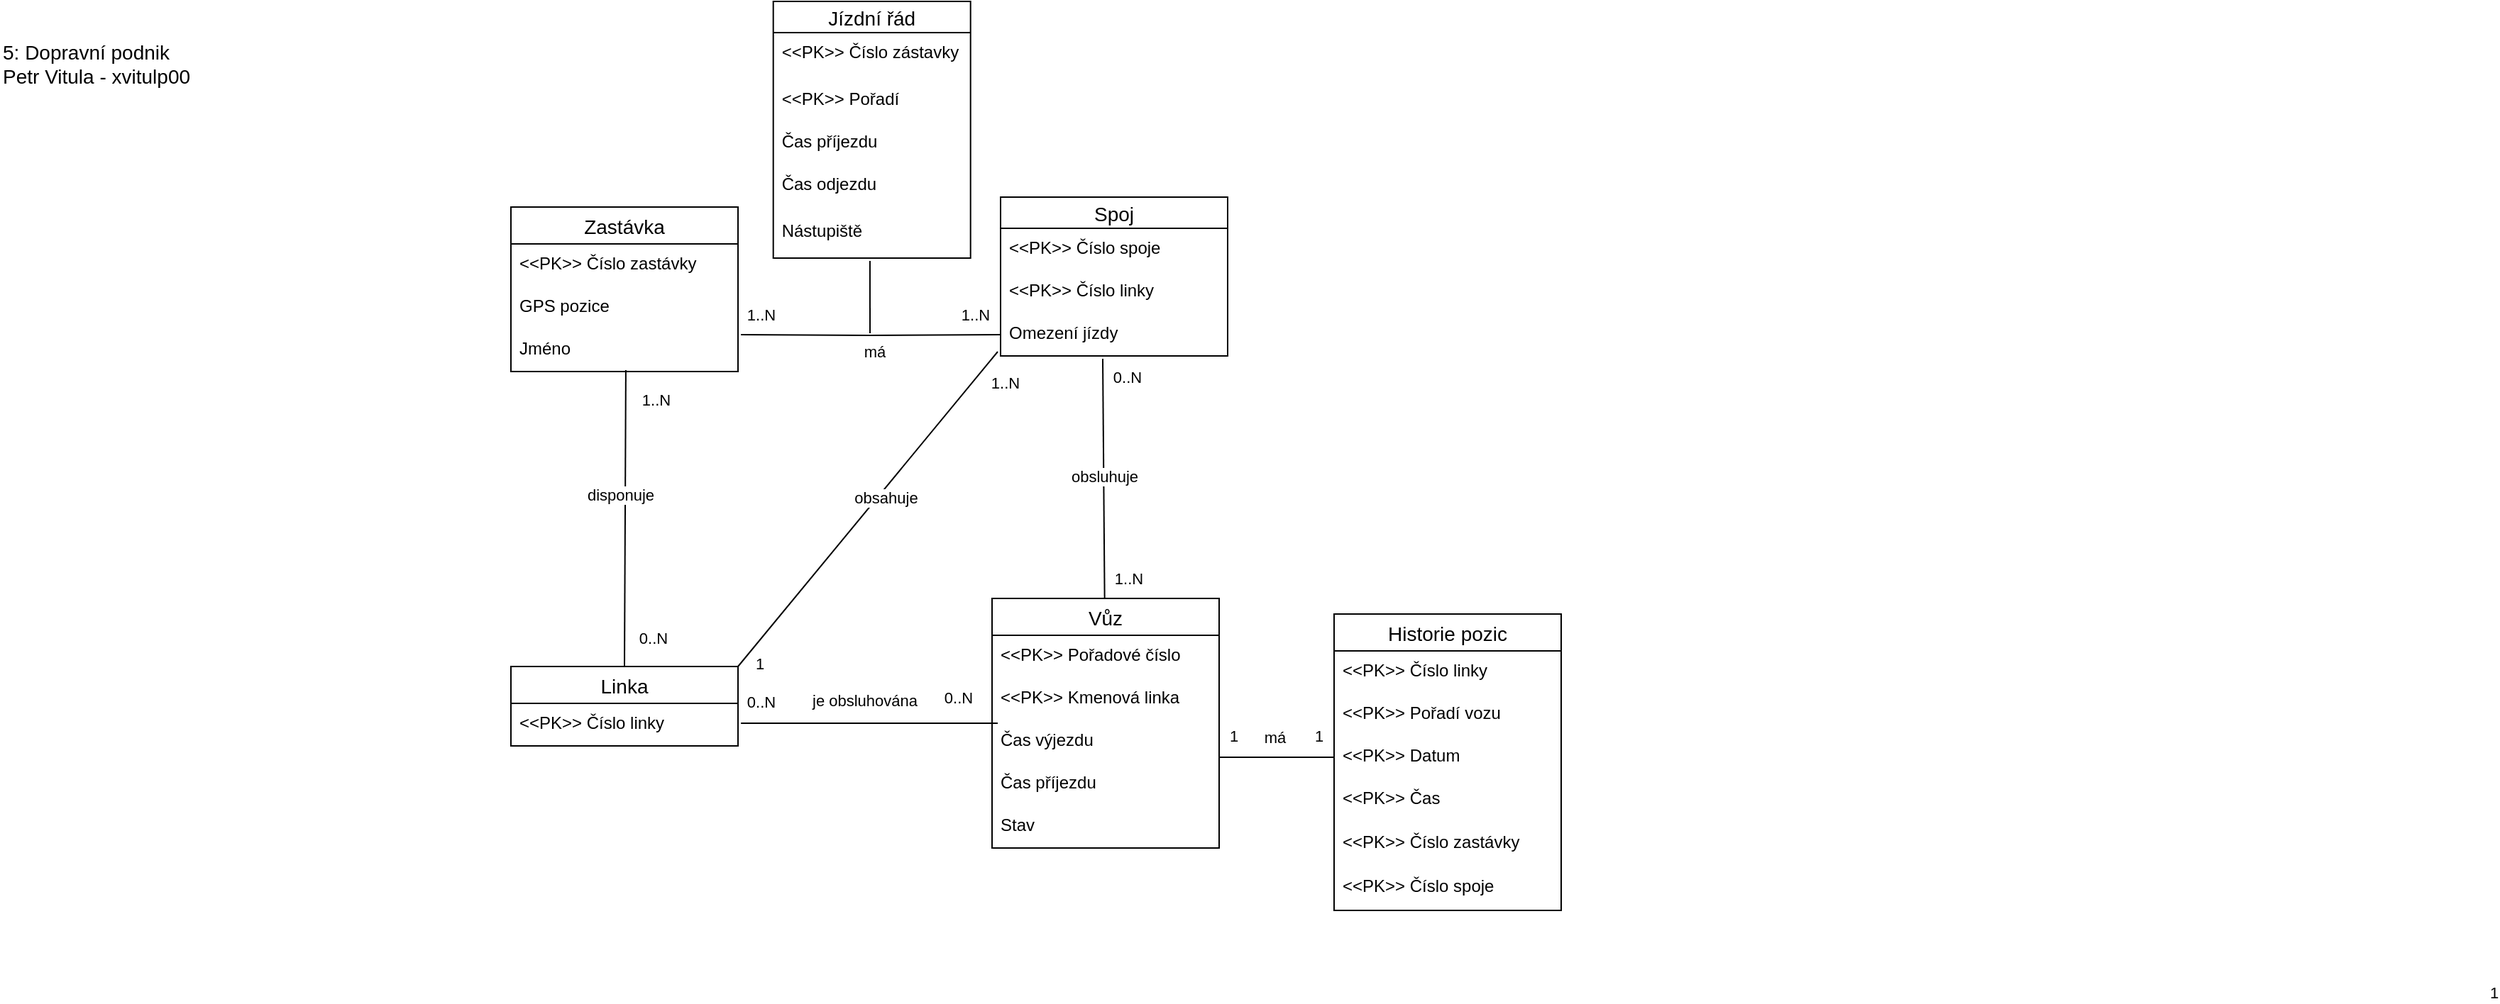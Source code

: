 <mxfile version="22.0.8" type="device">
  <diagram id="R2lEEEUBdFMjLlhIrx00" name="Page-1">
    <mxGraphModel dx="2603" dy="750" grid="0" gridSize="10" guides="1" tooltips="1" connect="1" arrows="1" fold="1" page="1" pageScale="1" pageWidth="1169" pageHeight="827" background="#ffffff" math="0" shadow="0" extFonts="Permanent Marker^https://fonts.googleapis.com/css?family=Permanent+Marker">
      <root>
        <mxCell id="0" />
        <mxCell id="1" parent="0" />
        <mxCell id="yy7iQd_eQegf4pZpbots-1" value="Zastávka" style="swimlane;fontStyle=0;childLayout=stackLayout;horizontal=1;startSize=26;horizontalStack=0;resizeParent=1;resizeParentMax=0;resizeLast=0;collapsible=1;marginBottom=0;align=center;fontSize=14;fontColor=default;" parent="1" vertex="1">
          <mxGeometry x="-795" y="151" width="160" height="116" as="geometry" />
        </mxCell>
        <mxCell id="yy7iQd_eQegf4pZpbots-2" value="&lt;&lt;PK&gt;&gt; Číslo zastávky" style="text;strokeColor=none;fillColor=none;spacingLeft=4;spacingRight=4;overflow=hidden;rotatable=0;points=[[0,0.5],[1,0.5]];portConstraint=eastwest;fontSize=12;fontColor=default;" parent="yy7iQd_eQegf4pZpbots-1" vertex="1">
          <mxGeometry y="26" width="160" height="30" as="geometry" />
        </mxCell>
        <mxCell id="yy7iQd_eQegf4pZpbots-3" value="GPS pozice" style="text;strokeColor=none;fillColor=none;spacingLeft=4;spacingRight=4;overflow=hidden;rotatable=0;points=[[0,0.5],[1,0.5]];portConstraint=eastwest;fontSize=12;fontColor=default;" parent="yy7iQd_eQegf4pZpbots-1" vertex="1">
          <mxGeometry y="56" width="160" height="30" as="geometry" />
        </mxCell>
        <mxCell id="yy7iQd_eQegf4pZpbots-4" value="Jméno" style="text;strokeColor=none;fillColor=none;spacingLeft=4;spacingRight=4;overflow=hidden;rotatable=0;points=[[0,0.5],[1,0.5]];portConstraint=eastwest;fontSize=12;fontColor=default;" parent="yy7iQd_eQegf4pZpbots-1" vertex="1">
          <mxGeometry y="86" width="160" height="30" as="geometry" />
        </mxCell>
        <mxCell id="yy7iQd_eQegf4pZpbots-34" value="Linka" style="swimlane;fontStyle=0;childLayout=stackLayout;horizontal=1;startSize=26;horizontalStack=0;resizeParent=1;resizeParentMax=0;resizeLast=0;collapsible=1;marginBottom=0;align=center;fontSize=14;fontColor=default;" parent="1" vertex="1">
          <mxGeometry x="-795" y="475" width="160" height="56" as="geometry">
            <mxRectangle x="-480" y="496" width="107" height="29" as="alternateBounds" />
          </mxGeometry>
        </mxCell>
        <mxCell id="yy7iQd_eQegf4pZpbots-35" value="&lt;&lt;PK&gt;&gt; Číslo linky" style="text;strokeColor=none;fillColor=none;spacingLeft=4;spacingRight=4;overflow=hidden;rotatable=0;points=[[0,0.5],[1,0.5]];portConstraint=eastwest;fontSize=12;fontColor=default;" parent="yy7iQd_eQegf4pZpbots-34" vertex="1">
          <mxGeometry y="26" width="160" height="30" as="geometry" />
        </mxCell>
        <mxCell id="yy7iQd_eQegf4pZpbots-41" value="Spoj" style="swimlane;fontStyle=0;childLayout=stackLayout;horizontal=1;startSize=22;horizontalStack=0;resizeParent=1;resizeParentMax=0;resizeLast=0;collapsible=1;marginBottom=0;align=center;fontSize=14;fontColor=default;" parent="1" vertex="1">
          <mxGeometry x="-450" y="144" width="160" height="112" as="geometry" />
        </mxCell>
        <mxCell id="yy7iQd_eQegf4pZpbots-42" value="&lt;&lt;PK&gt;&gt; Číslo spoje" style="text;strokeColor=none;fillColor=none;spacingLeft=4;spacingRight=4;overflow=hidden;rotatable=0;points=[[0,0.5],[1,0.5]];portConstraint=eastwest;fontSize=12;fontColor=default;" parent="yy7iQd_eQegf4pZpbots-41" vertex="1">
          <mxGeometry y="22" width="160" height="30" as="geometry" />
        </mxCell>
        <mxCell id="yy7iQd_eQegf4pZpbots-43" value="&lt;&lt;PK&gt;&gt; Číslo linky" style="text;strokeColor=none;fillColor=none;spacingLeft=4;spacingRight=4;overflow=hidden;rotatable=0;points=[[0,0.5],[1,0.5]];portConstraint=eastwest;fontSize=12;fontColor=default;" parent="yy7iQd_eQegf4pZpbots-41" vertex="1">
          <mxGeometry y="52" width="160" height="30" as="geometry" />
        </mxCell>
        <mxCell id="6PPlcCIAO-5XW6TehivK-9" value="Omezení jízdy" style="text;strokeColor=none;fillColor=none;spacingLeft=4;spacingRight=4;overflow=hidden;rotatable=0;points=[[0,0.5],[1,0.5]];portConstraint=eastwest;fontSize=12;fontColor=default;" parent="yy7iQd_eQegf4pZpbots-41" vertex="1">
          <mxGeometry y="82" width="160" height="30" as="geometry" />
        </mxCell>
        <mxCell id="yy7iQd_eQegf4pZpbots-57" value="Vůz" style="swimlane;fontStyle=0;childLayout=stackLayout;horizontal=1;startSize=26;horizontalStack=0;resizeParent=1;resizeParentMax=0;resizeLast=0;collapsible=1;marginBottom=0;align=center;fontSize=14;swimlaneLine=1;fontColor=default;" parent="1" vertex="1">
          <mxGeometry x="-456" y="427" width="160" height="176" as="geometry">
            <mxRectangle x="-200" y="346" width="70" height="26" as="alternateBounds" />
          </mxGeometry>
        </mxCell>
        <mxCell id="yy7iQd_eQegf4pZpbots-59" value="&lt;&lt;PK&gt;&gt; Pořadové číslo" style="text;strokeColor=none;fillColor=none;spacingLeft=4;spacingRight=4;overflow=hidden;rotatable=0;points=[[0,0.5],[1,0.5]];portConstraint=eastwest;fontSize=12;fontColor=default;" parent="yy7iQd_eQegf4pZpbots-57" vertex="1">
          <mxGeometry y="26" width="160" height="30" as="geometry" />
        </mxCell>
        <mxCell id="JkkNdM7zTOuNjqQ44Caf-18" value="&lt;&lt;PK&gt;&gt; Kmenová linka" style="text;strokeColor=none;fillColor=none;spacingLeft=4;spacingRight=4;overflow=hidden;rotatable=0;points=[[0,0.5],[1,0.5]];portConstraint=eastwest;fontSize=12;fontColor=default;" parent="yy7iQd_eQegf4pZpbots-57" vertex="1">
          <mxGeometry y="56" width="160" height="30" as="geometry" />
        </mxCell>
        <mxCell id="yy7iQd_eQegf4pZpbots-61" value="Čas výjezdu" style="text;strokeColor=none;fillColor=none;spacingLeft=4;spacingRight=4;overflow=hidden;rotatable=0;points=[[0,0.5],[1,0.5]];portConstraint=eastwest;fontSize=12;fontColor=default;" parent="yy7iQd_eQegf4pZpbots-57" vertex="1">
          <mxGeometry y="86" width="160" height="30" as="geometry" />
        </mxCell>
        <mxCell id="yy7iQd_eQegf4pZpbots-62" value="Čas příjezdu" style="text;strokeColor=none;fillColor=none;spacingLeft=4;spacingRight=4;overflow=hidden;rotatable=0;points=[[0,0.5],[1,0.5]];portConstraint=eastwest;fontSize=12;fontColor=default;" parent="yy7iQd_eQegf4pZpbots-57" vertex="1">
          <mxGeometry y="116" width="160" height="30" as="geometry" />
        </mxCell>
        <mxCell id="yy7iQd_eQegf4pZpbots-63" value="Stav" style="text;strokeColor=none;fillColor=none;spacingLeft=4;spacingRight=4;overflow=hidden;rotatable=0;points=[[0,0.5],[1,0.5]];portConstraint=eastwest;fontSize=12;fontColor=default;" parent="yy7iQd_eQegf4pZpbots-57" vertex="1">
          <mxGeometry y="146" width="160" height="30" as="geometry" />
        </mxCell>
        <mxCell id="1zPLMUPE2o7ISwVmEA3J-1" value="" style="endArrow=none;html=1;rounded=0;exitX=0.5;exitY=0;exitDx=0;exitDy=0;fontColor=default;startArrow=none;startFill=0;endFill=0;entryX=0.506;entryY=0.967;entryDx=0;entryDy=0;entryPerimeter=0;strokeColor=default;" parent="1" source="yy7iQd_eQegf4pZpbots-34" target="yy7iQd_eQegf4pZpbots-4" edge="1">
          <mxGeometry relative="1" as="geometry">
            <mxPoint x="-720" y="346" as="sourcePoint" />
            <mxPoint x="-373" y="262" as="targetPoint" />
          </mxGeometry>
        </mxCell>
        <mxCell id="1zPLMUPE2o7ISwVmEA3J-14" value="disponuje" style="edgeLabel;html=1;align=center;verticalAlign=middle;resizable=0;points=[];fontColor=default;" parent="1zPLMUPE2o7ISwVmEA3J-1" vertex="1" connectable="0">
          <mxGeometry x="0.445" y="-2" relative="1" as="geometry">
            <mxPoint x="-6" y="30" as="offset" />
          </mxGeometry>
        </mxCell>
        <mxCell id="1zPLMUPE2o7ISwVmEA3J-23" value="1..N" style="edgeLabel;html=1;align=center;verticalAlign=middle;resizable=0;points=[];fontColor=default;" parent="1zPLMUPE2o7ISwVmEA3J-1" vertex="1" connectable="0">
          <mxGeometry x="0.845" relative="1" as="geometry">
            <mxPoint x="21" y="5" as="offset" />
          </mxGeometry>
        </mxCell>
        <mxCell id="1zPLMUPE2o7ISwVmEA3J-24" value="0..N" style="edgeLabel;html=1;align=center;verticalAlign=middle;resizable=0;points=[];fontColor=default;" parent="1zPLMUPE2o7ISwVmEA3J-1" vertex="1" connectable="0">
          <mxGeometry x="-0.843" relative="1" as="geometry">
            <mxPoint x="20" y="-4" as="offset" />
          </mxGeometry>
        </mxCell>
        <mxCell id="6imTfhqAzt4v7tTbec3n-4" value="5: Dopravní podnik&lt;br&gt;Petr Vitula - xvitulp00" style="text;html=1;align=left;verticalAlign=middle;resizable=0;points=[];autosize=1;strokeColor=none;fillColor=none;fontSize=14;fontColor=default;" parent="1" vertex="1">
          <mxGeometry x="-1155" y="27" width="150" height="46" as="geometry" />
        </mxCell>
        <mxCell id="YmWHR9K3i6SkG5IR-C6Z-28" value="" style="endArrow=none;html=1;rounded=0;fontColor=default;strokeColor=default;labelBackgroundColor=default;startArrow=none;startFill=0;entryX=0.025;entryY=0.067;entryDx=0;entryDy=0;entryPerimeter=0;exitX=1.013;exitY=-0.067;exitDx=0;exitDy=0;exitPerimeter=0;" parent="1" target="yy7iQd_eQegf4pZpbots-61" edge="1">
          <mxGeometry relative="1" as="geometry">
            <mxPoint x="-632.92" y="514.99" as="sourcePoint" />
            <mxPoint x="-233" y="503" as="targetPoint" />
          </mxGeometry>
        </mxCell>
        <mxCell id="YmWHR9K3i6SkG5IR-C6Z-29" value="0..N" style="edgeLabel;html=1;align=center;verticalAlign=middle;resizable=0;points=[];fontColor=default;" parent="YmWHR9K3i6SkG5IR-C6Z-28" vertex="1" connectable="0">
          <mxGeometry x="-0.808" y="-1" relative="1" as="geometry">
            <mxPoint x="-4" y="-16" as="offset" />
          </mxGeometry>
        </mxCell>
        <mxCell id="YmWHR9K3i6SkG5IR-C6Z-30" value="0..N" style="edgeLabel;html=1;align=center;verticalAlign=middle;resizable=0;points=[];fontColor=default;" parent="YmWHR9K3i6SkG5IR-C6Z-28" vertex="1" connectable="0">
          <mxGeometry x="0.795" relative="1" as="geometry">
            <mxPoint x="-10" y="-18" as="offset" />
          </mxGeometry>
        </mxCell>
        <mxCell id="YmWHR9K3i6SkG5IR-C6Z-42" value="" style="endArrow=none;html=1;rounded=0;fontColor=default;strokeColor=default;labelBackgroundColor=default;startArrow=none;startFill=0;entryX=1;entryY=0;entryDx=0;entryDy=0;" parent="1" target="yy7iQd_eQegf4pZpbots-34" edge="1">
          <mxGeometry relative="1" as="geometry">
            <mxPoint x="-452" y="253" as="sourcePoint" />
            <mxPoint x="-522" y="316" as="targetPoint" />
          </mxGeometry>
        </mxCell>
        <mxCell id="YmWHR9K3i6SkG5IR-C6Z-43" value="1..N" style="edgeLabel;html=1;align=center;verticalAlign=middle;resizable=0;points=[];fontColor=default;" parent="YmWHR9K3i6SkG5IR-C6Z-42" vertex="1" connectable="0">
          <mxGeometry x="-0.808" y="-1" relative="1" as="geometry">
            <mxPoint x="23" y="1" as="offset" />
          </mxGeometry>
        </mxCell>
        <mxCell id="YmWHR9K3i6SkG5IR-C6Z-44" value="1" style="edgeLabel;html=1;align=center;verticalAlign=middle;resizable=0;points=[];fontColor=default;" parent="YmWHR9K3i6SkG5IR-C6Z-42" vertex="1" connectable="0">
          <mxGeometry x="0.795" relative="1" as="geometry">
            <mxPoint x="-4" y="21" as="offset" />
          </mxGeometry>
        </mxCell>
        <mxCell id="YmWHR9K3i6SkG5IR-C6Z-45" value="1" style="endArrow=none;html=1;rounded=0;exitX=0.45;exitY=1.067;exitDx=0;exitDy=0;fontColor=default;startArrow=none;startFill=0;endFill=0;exitPerimeter=0;" parent="1" source="6PPlcCIAO-5XW6TehivK-9" target="yy7iQd_eQegf4pZpbots-57" edge="1">
          <mxGeometry x="1" y="1017" relative="1" as="geometry">
            <mxPoint x="-380" y="307" as="sourcePoint" />
            <mxPoint x="-289" y="412" as="targetPoint" />
            <mxPoint x="-38" y="286" as="offset" />
          </mxGeometry>
        </mxCell>
        <mxCell id="YmWHR9K3i6SkG5IR-C6Z-46" value="obsluhuje" style="edgeLabel;html=1;align=center;verticalAlign=middle;resizable=0;points=[];fontColor=default;" parent="YmWHR9K3i6SkG5IR-C6Z-45" vertex="1" connectable="0">
          <mxGeometry x="0.445" y="-2" relative="1" as="geometry">
            <mxPoint x="2" y="-39" as="offset" />
          </mxGeometry>
        </mxCell>
        <mxCell id="YmWHR9K3i6SkG5IR-C6Z-47" value="1..N" style="edgeLabel;html=1;align=center;verticalAlign=middle;resizable=0;points=[];fontColor=default;" parent="YmWHR9K3i6SkG5IR-C6Z-45" vertex="1" connectable="0">
          <mxGeometry x="0.845" relative="1" as="geometry">
            <mxPoint x="17" y="-1" as="offset" />
          </mxGeometry>
        </mxCell>
        <mxCell id="YmWHR9K3i6SkG5IR-C6Z-48" value="0..N" style="edgeLabel;html=1;align=center;verticalAlign=middle;resizable=0;points=[];fontColor=default;" parent="YmWHR9K3i6SkG5IR-C6Z-45" vertex="1" connectable="0">
          <mxGeometry x="-0.843" relative="1" as="geometry">
            <mxPoint x="17" y="-1" as="offset" />
          </mxGeometry>
        </mxCell>
        <mxCell id="6PPlcCIAO-5XW6TehivK-1" value="Historie pozic" style="swimlane;fontStyle=0;childLayout=stackLayout;horizontal=1;startSize=26;horizontalStack=0;resizeParent=1;resizeParentMax=0;resizeLast=0;collapsible=1;marginBottom=0;align=center;fontSize=14;swimlaneLine=1;fontColor=default;" parent="1" vertex="1">
          <mxGeometry x="-215" y="438" width="160" height="209" as="geometry">
            <mxRectangle x="-200" y="346" width="70" height="26" as="alternateBounds" />
          </mxGeometry>
        </mxCell>
        <mxCell id="6PPlcCIAO-5XW6TehivK-2" value="&lt;&lt;PK&gt;&gt; Číslo linky" style="text;strokeColor=none;fillColor=none;spacingLeft=4;spacingRight=4;overflow=hidden;rotatable=0;points=[[0,0.5],[1,0.5]];portConstraint=eastwest;fontSize=12;fontColor=default;" parent="6PPlcCIAO-5XW6TehivK-1" vertex="1">
          <mxGeometry y="26" width="160" height="30" as="geometry" />
        </mxCell>
        <mxCell id="6PPlcCIAO-5XW6TehivK-3" value="&lt;&lt;PK&gt;&gt; Pořadí vozu" style="text;strokeColor=none;fillColor=none;spacingLeft=4;spacingRight=4;overflow=hidden;rotatable=0;points=[[0,0.5],[1,0.5]];portConstraint=eastwest;fontSize=12;fontColor=default;" parent="6PPlcCIAO-5XW6TehivK-1" vertex="1">
          <mxGeometry y="56" width="160" height="30" as="geometry" />
        </mxCell>
        <mxCell id="6PPlcCIAO-5XW6TehivK-4" value="&lt;&lt;PK&gt;&gt; Datum" style="text;strokeColor=none;fillColor=none;spacingLeft=4;spacingRight=4;overflow=hidden;rotatable=0;points=[[0,0.5],[1,0.5]];portConstraint=eastwest;fontSize=12;fontColor=default;" parent="6PPlcCIAO-5XW6TehivK-1" vertex="1">
          <mxGeometry y="86" width="160" height="30" as="geometry" />
        </mxCell>
        <mxCell id="JkkNdM7zTOuNjqQ44Caf-17" value="&lt;&lt;PK&gt;&gt; Čas" style="text;strokeColor=none;fillColor=none;spacingLeft=4;spacingRight=4;overflow=hidden;rotatable=0;points=[[0,0.5],[1,0.5]];portConstraint=eastwest;fontSize=12;fontColor=default;" parent="6PPlcCIAO-5XW6TehivK-1" vertex="1">
          <mxGeometry y="116" width="160" height="31" as="geometry" />
        </mxCell>
        <mxCell id="fM57V69EAe8NgzciCA6O-3" value="&lt;&lt;PK&gt;&gt; Číslo zastávky" style="text;strokeColor=none;fillColor=none;spacingLeft=4;spacingRight=4;overflow=hidden;rotatable=0;points=[[0,0.5],[1,0.5]];portConstraint=eastwest;fontSize=12;fontColor=default;" vertex="1" parent="6PPlcCIAO-5XW6TehivK-1">
          <mxGeometry y="147" width="160" height="31" as="geometry" />
        </mxCell>
        <mxCell id="fM57V69EAe8NgzciCA6O-4" value="&lt;&lt;PK&gt;&gt; Číslo spoje" style="text;strokeColor=none;fillColor=none;spacingLeft=4;spacingRight=4;overflow=hidden;rotatable=0;points=[[0,0.5],[1,0.5]];portConstraint=eastwest;fontSize=12;fontColor=default;" vertex="1" parent="6PPlcCIAO-5XW6TehivK-1">
          <mxGeometry y="178" width="160" height="31" as="geometry" />
        </mxCell>
        <mxCell id="6PPlcCIAO-5XW6TehivK-10" value="Jízdní řád" style="swimlane;fontStyle=0;childLayout=stackLayout;horizontal=1;startSize=22;horizontalStack=0;resizeParent=1;resizeParentMax=0;resizeLast=0;collapsible=1;marginBottom=0;align=center;fontSize=14;fontColor=default;" parent="1" vertex="1">
          <mxGeometry x="-610.15" y="6" width="139" height="181" as="geometry" />
        </mxCell>
        <mxCell id="JkkNdM7zTOuNjqQ44Caf-16" value="&lt;&lt;PK&gt;&gt; Číslo zástavky" style="text;strokeColor=none;fillColor=none;spacingLeft=4;spacingRight=4;overflow=hidden;rotatable=0;points=[[0,0.5],[1,0.5]];portConstraint=eastwest;fontSize=12;fontColor=default;" parent="6PPlcCIAO-5XW6TehivK-10" vertex="1">
          <mxGeometry y="22" width="139" height="33" as="geometry" />
        </mxCell>
        <mxCell id="6PPlcCIAO-5XW6TehivK-14" value="&lt;&lt;PK&gt;&gt; Pořadí" style="text;strokeColor=none;fillColor=none;spacingLeft=4;spacingRight=4;overflow=hidden;rotatable=0;points=[[0,0.5],[1,0.5]];portConstraint=eastwest;fontSize=12;fontColor=default;" parent="6PPlcCIAO-5XW6TehivK-10" vertex="1">
          <mxGeometry y="55" width="139" height="30" as="geometry" />
        </mxCell>
        <mxCell id="6PPlcCIAO-5XW6TehivK-15" value="Čas příjezdu" style="text;strokeColor=none;fillColor=none;spacingLeft=4;spacingRight=4;overflow=hidden;rotatable=0;points=[[0,0.5],[1,0.5]];portConstraint=eastwest;fontSize=12;fontColor=default;" parent="6PPlcCIAO-5XW6TehivK-10" vertex="1">
          <mxGeometry y="85" width="139" height="30" as="geometry" />
        </mxCell>
        <mxCell id="6PPlcCIAO-5XW6TehivK-16" value="Čas odjezdu" style="text;strokeColor=none;fillColor=none;spacingLeft=4;spacingRight=4;overflow=hidden;rotatable=0;points=[[0,0.5],[1,0.5]];portConstraint=eastwest;fontSize=12;fontColor=default;" parent="6PPlcCIAO-5XW6TehivK-10" vertex="1">
          <mxGeometry y="115" width="139" height="33" as="geometry" />
        </mxCell>
        <mxCell id="JkkNdM7zTOuNjqQ44Caf-3" value="Nástupiště" style="text;strokeColor=none;fillColor=none;spacingLeft=4;spacingRight=4;overflow=hidden;rotatable=0;points=[[0,0.5],[1,0.5]];portConstraint=eastwest;fontSize=12;fontColor=default;" parent="6PPlcCIAO-5XW6TehivK-10" vertex="1">
          <mxGeometry y="148" width="139" height="33" as="geometry" />
        </mxCell>
        <mxCell id="6PPlcCIAO-5XW6TehivK-18" value="je obsluhována" style="edgeLabel;html=1;align=center;verticalAlign=middle;resizable=0;points=[];fontColor=default;rotation=0;" parent="1" vertex="1" connectable="0">
          <mxGeometry x="-550.004" y="494.996" as="geometry">
            <mxPoint x="4" y="4" as="offset" />
          </mxGeometry>
        </mxCell>
        <mxCell id="JkkNdM7zTOuNjqQ44Caf-4" style="edgeStyle=orthogonalEdgeStyle;rounded=0;orthogonalLoop=1;jettySize=auto;html=1;exitX=0;exitY=0.5;exitDx=0;exitDy=0;entryX=1.013;entryY=0.133;entryDx=0;entryDy=0;entryPerimeter=0;endArrow=none;endFill=0;" parent="1" target="yy7iQd_eQegf4pZpbots-4" edge="1">
          <mxGeometry relative="1" as="geometry">
            <mxPoint x="-450" y="241" as="sourcePoint" />
          </mxGeometry>
        </mxCell>
        <mxCell id="JkkNdM7zTOuNjqQ44Caf-7" style="edgeStyle=orthogonalEdgeStyle;rounded=0;orthogonalLoop=1;jettySize=auto;html=1;exitX=0;exitY=0.5;exitDx=0;exitDy=0;entryX=1;entryY=0.867;entryDx=0;entryDy=0;entryPerimeter=0;endArrow=none;endFill=0;" parent="1" source="6PPlcCIAO-5XW6TehivK-3" target="yy7iQd_eQegf4pZpbots-61" edge="1">
          <mxGeometry relative="1" as="geometry">
            <mxPoint x="-292" y="513" as="targetPoint" />
            <Array as="points">
              <mxPoint x="-215" y="539" />
            </Array>
          </mxGeometry>
        </mxCell>
        <mxCell id="JkkNdM7zTOuNjqQ44Caf-9" value="má" style="edgeLabel;html=1;align=center;verticalAlign=middle;resizable=0;points=[];fontColor=default;" parent="1" vertex="1" connectable="0">
          <mxGeometry x="-241.002" y="523.002" as="geometry">
            <mxPoint x="-16" y="2" as="offset" />
          </mxGeometry>
        </mxCell>
        <mxCell id="JkkNdM7zTOuNjqQ44Caf-10" value="1..N" style="edgeLabel;html=1;align=center;verticalAlign=middle;resizable=0;points=[];fontColor=default;" parent="1" vertex="1" connectable="0">
          <mxGeometry x="-524.002" y="216.0" as="geometry">
            <mxPoint x="-95" y="11" as="offset" />
          </mxGeometry>
        </mxCell>
        <mxCell id="JkkNdM7zTOuNjqQ44Caf-11" value="1..N" style="edgeLabel;html=1;align=center;verticalAlign=middle;resizable=0;points=[];fontColor=default;" parent="1" vertex="1" connectable="0">
          <mxGeometry x="-434.002" y="273.0" as="geometry">
            <mxPoint x="-34" y="-46" as="offset" />
          </mxGeometry>
        </mxCell>
        <mxCell id="JkkNdM7zTOuNjqQ44Caf-12" value="1" style="edgeLabel;html=1;align=center;verticalAlign=middle;resizable=0;points=[];fontColor=default;" parent="1" vertex="1" connectable="0">
          <mxGeometry x="-426.002" y="360.0" as="geometry">
            <mxPoint x="140" y="164" as="offset" />
          </mxGeometry>
        </mxCell>
        <mxCell id="JkkNdM7zTOuNjqQ44Caf-14" value="1" style="edgeLabel;html=1;align=center;verticalAlign=middle;resizable=0;points=[];fontColor=default;" parent="1" vertex="1" connectable="0">
          <mxGeometry x="-610.154" y="474.999" as="geometry">
            <mxPoint x="384" y="49" as="offset" />
          </mxGeometry>
        </mxCell>
        <mxCell id="JkkNdM7zTOuNjqQ44Caf-20" value="" style="endArrow=none;html=1;rounded=0;entryX=0.49;entryY=1.061;entryDx=0;entryDy=0;entryPerimeter=0;" parent="1" target="JkkNdM7zTOuNjqQ44Caf-3" edge="1">
          <mxGeometry width="50" height="50" relative="1" as="geometry">
            <mxPoint x="-542" y="240" as="sourcePoint" />
            <mxPoint x="-486" y="315" as="targetPoint" />
          </mxGeometry>
        </mxCell>
        <mxCell id="fM57V69EAe8NgzciCA6O-1" value="obsahuje" style="edgeLabel;html=1;align=center;verticalAlign=middle;resizable=0;points=[];fontColor=default;" vertex="1" connectable="0" parent="1">
          <mxGeometry x="-531.001" y="356.002" as="geometry" />
        </mxCell>
        <mxCell id="fM57V69EAe8NgzciCA6O-2" value="má" style="edgeLabel;html=1;align=center;verticalAlign=middle;resizable=0;points=[];fontColor=default;" vertex="1" connectable="0" parent="1">
          <mxGeometry x="-540.651" y="218.002" as="geometry">
            <mxPoint x="1" y="35" as="offset" />
          </mxGeometry>
        </mxCell>
      </root>
    </mxGraphModel>
  </diagram>
</mxfile>
